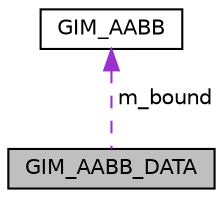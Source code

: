 digraph "GIM_AABB_DATA"
{
  edge [fontname="Helvetica",fontsize="10",labelfontname="Helvetica",labelfontsize="10"];
  node [fontname="Helvetica",fontsize="10",shape=record];
  Node1 [label="GIM_AABB_DATA",height=0.2,width=0.4,color="black", fillcolor="grey75", style="filled", fontcolor="black"];
  Node2 -> Node1 [dir="back",color="darkorchid3",fontsize="10",style="dashed",label=" m_bound" ,fontname="Helvetica"];
  Node2 [label="GIM_AABB",height=0.2,width=0.4,color="black", fillcolor="white", style="filled",URL="$class_g_i_m___a_a_b_b.html",tooltip="Axis aligned box. "];
}
